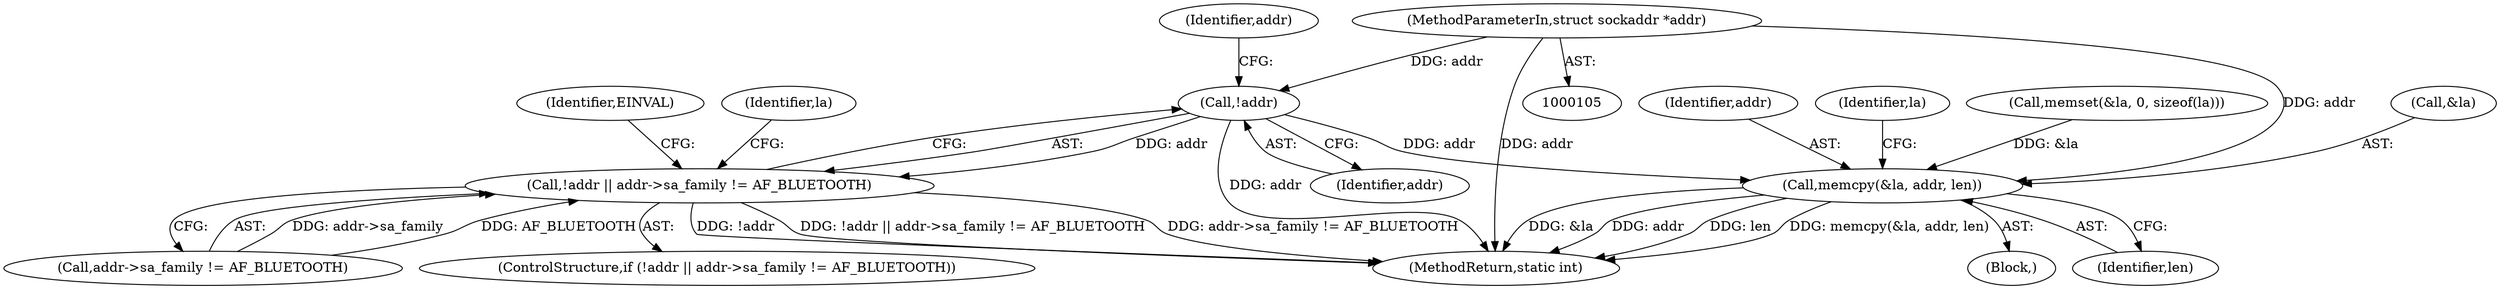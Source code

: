 digraph "0_linux_f2fcfcd670257236ebf2088bbdf26f6a8ef459fe_4@pointer" {
"1000128" [label="(Call,!addr)"];
"1000107" [label="(MethodParameterIn,struct sockaddr *addr)"];
"1000127" [label="(Call,!addr || addr->sa_family != AF_BLUETOOTH)"];
"1000144" [label="(Call,memcpy(&la, addr, len))"];
"1000255" [label="(MethodReturn,static int)"];
"1000137" [label="(Identifier,EINVAL)"];
"1000127" [label="(Call,!addr || addr->sa_family != AF_BLUETOOTH)"];
"1000130" [label="(Call,addr->sa_family != AF_BLUETOOTH)"];
"1000132" [label="(Identifier,addr)"];
"1000140" [label="(Identifier,la)"];
"1000126" [label="(ControlStructure,if (!addr || addr->sa_family != AF_BLUETOOTH))"];
"1000110" [label="(Block,)"];
"1000145" [label="(Call,&la)"];
"1000147" [label="(Identifier,addr)"];
"1000151" [label="(Identifier,la)"];
"1000138" [label="(Call,memset(&la, 0, sizeof(la)))"];
"1000148" [label="(Identifier,len)"];
"1000129" [label="(Identifier,addr)"];
"1000128" [label="(Call,!addr)"];
"1000144" [label="(Call,memcpy(&la, addr, len))"];
"1000107" [label="(MethodParameterIn,struct sockaddr *addr)"];
"1000128" -> "1000127"  [label="AST: "];
"1000128" -> "1000129"  [label="CFG: "];
"1000129" -> "1000128"  [label="AST: "];
"1000132" -> "1000128"  [label="CFG: "];
"1000127" -> "1000128"  [label="CFG: "];
"1000128" -> "1000255"  [label="DDG: addr"];
"1000128" -> "1000127"  [label="DDG: addr"];
"1000107" -> "1000128"  [label="DDG: addr"];
"1000128" -> "1000144"  [label="DDG: addr"];
"1000107" -> "1000105"  [label="AST: "];
"1000107" -> "1000255"  [label="DDG: addr"];
"1000107" -> "1000144"  [label="DDG: addr"];
"1000127" -> "1000126"  [label="AST: "];
"1000127" -> "1000130"  [label="CFG: "];
"1000130" -> "1000127"  [label="AST: "];
"1000137" -> "1000127"  [label="CFG: "];
"1000140" -> "1000127"  [label="CFG: "];
"1000127" -> "1000255"  [label="DDG: !addr || addr->sa_family != AF_BLUETOOTH"];
"1000127" -> "1000255"  [label="DDG: addr->sa_family != AF_BLUETOOTH"];
"1000127" -> "1000255"  [label="DDG: !addr"];
"1000130" -> "1000127"  [label="DDG: addr->sa_family"];
"1000130" -> "1000127"  [label="DDG: AF_BLUETOOTH"];
"1000144" -> "1000110"  [label="AST: "];
"1000144" -> "1000148"  [label="CFG: "];
"1000145" -> "1000144"  [label="AST: "];
"1000147" -> "1000144"  [label="AST: "];
"1000148" -> "1000144"  [label="AST: "];
"1000151" -> "1000144"  [label="CFG: "];
"1000144" -> "1000255"  [label="DDG: len"];
"1000144" -> "1000255"  [label="DDG: memcpy(&la, addr, len)"];
"1000144" -> "1000255"  [label="DDG: &la"];
"1000144" -> "1000255"  [label="DDG: addr"];
"1000138" -> "1000144"  [label="DDG: &la"];
}
